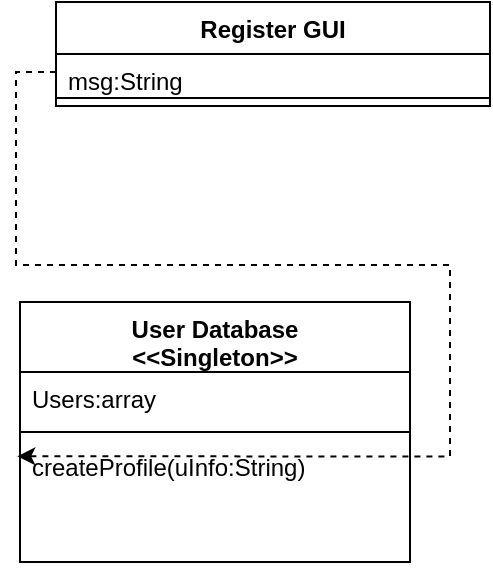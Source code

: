 <mxfile version="10.6.1" type="device"><diagram id="hLjlv4BUVEYnEWOQ7iFk" name="Page-1"><mxGraphModel dx="1394" dy="707" grid="1" gridSize="10" guides="1" tooltips="1" connect="1" arrows="1" fold="1" page="1" pageScale="1" pageWidth="850" pageHeight="1100" math="0" shadow="0"><root><mxCell id="0"/><mxCell id="1" parent="0"/><mxCell id="lMuQH9cshdvo9DZQbvqt-9" value="User Database&#10;&lt;&lt;Singleton&gt;&gt;&#10;" style="swimlane;fontStyle=1;align=center;verticalAlign=top;childLayout=stackLayout;horizontal=1;startSize=35;horizontalStack=0;resizeParent=1;resizeParentMax=0;resizeLast=0;collapsible=1;marginBottom=0;" vertex="1" parent="1"><mxGeometry x="265" y="210" width="195" height="130" as="geometry"/></mxCell><mxCell id="lMuQH9cshdvo9DZQbvqt-10" value="Users:array" style="text;strokeColor=none;fillColor=none;align=left;verticalAlign=top;spacingLeft=4;spacingRight=4;overflow=hidden;rotatable=0;points=[[0,0.5],[1,0.5]];portConstraint=eastwest;" vertex="1" parent="lMuQH9cshdvo9DZQbvqt-9"><mxGeometry y="35" width="195" height="26" as="geometry"/></mxCell><mxCell id="lMuQH9cshdvo9DZQbvqt-11" value="" style="line;strokeWidth=1;fillColor=none;align=left;verticalAlign=middle;spacingTop=-1;spacingLeft=3;spacingRight=3;rotatable=0;labelPosition=right;points=[];portConstraint=eastwest;" vertex="1" parent="lMuQH9cshdvo9DZQbvqt-9"><mxGeometry y="61" width="195" height="8" as="geometry"/></mxCell><mxCell id="lMuQH9cshdvo9DZQbvqt-12" value="createProfile(uInfo:String)" style="text;strokeColor=none;fillColor=none;align=left;verticalAlign=top;spacingLeft=4;spacingRight=4;overflow=hidden;rotatable=0;points=[[0,0.5],[1,0.5]];portConstraint=eastwest;" vertex="1" parent="lMuQH9cshdvo9DZQbvqt-9"><mxGeometry y="69" width="195" height="61" as="geometry"/></mxCell><mxCell id="lMuQH9cshdvo9DZQbvqt-19" value="Register GUI" style="swimlane;fontStyle=1;align=center;verticalAlign=top;childLayout=stackLayout;horizontal=1;startSize=26;horizontalStack=0;resizeParent=1;resizeParentMax=0;resizeLast=0;collapsible=1;marginBottom=0;" vertex="1" parent="1"><mxGeometry x="283" y="60" width="217" height="52" as="geometry"/></mxCell><mxCell id="lMuQH9cshdvo9DZQbvqt-20" value="msg:String&#10;" style="text;strokeColor=none;fillColor=none;align=left;verticalAlign=top;spacingLeft=4;spacingRight=4;overflow=hidden;rotatable=0;points=[[0,0.5],[1,0.5]];portConstraint=eastwest;" vertex="1" parent="lMuQH9cshdvo9DZQbvqt-19"><mxGeometry y="26" width="217" height="18" as="geometry"/></mxCell><mxCell id="lMuQH9cshdvo9DZQbvqt-21" value="" style="line;strokeWidth=1;fillColor=none;align=left;verticalAlign=middle;spacingTop=-1;spacingLeft=3;spacingRight=3;rotatable=0;labelPosition=right;points=[];portConstraint=eastwest;" vertex="1" parent="lMuQH9cshdvo9DZQbvqt-19"><mxGeometry y="44" width="217" height="8" as="geometry"/></mxCell><mxCell id="lMuQH9cshdvo9DZQbvqt-23" style="edgeStyle=orthogonalEdgeStyle;rounded=0;orthogonalLoop=1;jettySize=auto;html=1;exitX=0;exitY=0.5;exitDx=0;exitDy=0;entryX=-0.007;entryY=0.134;entryDx=0;entryDy=0;entryPerimeter=0;dashed=1;" edge="1" parent="1" source="lMuQH9cshdvo9DZQbvqt-20" target="lMuQH9cshdvo9DZQbvqt-12"><mxGeometry relative="1" as="geometry"/></mxCell></root></mxGraphModel></diagram></mxfile>
